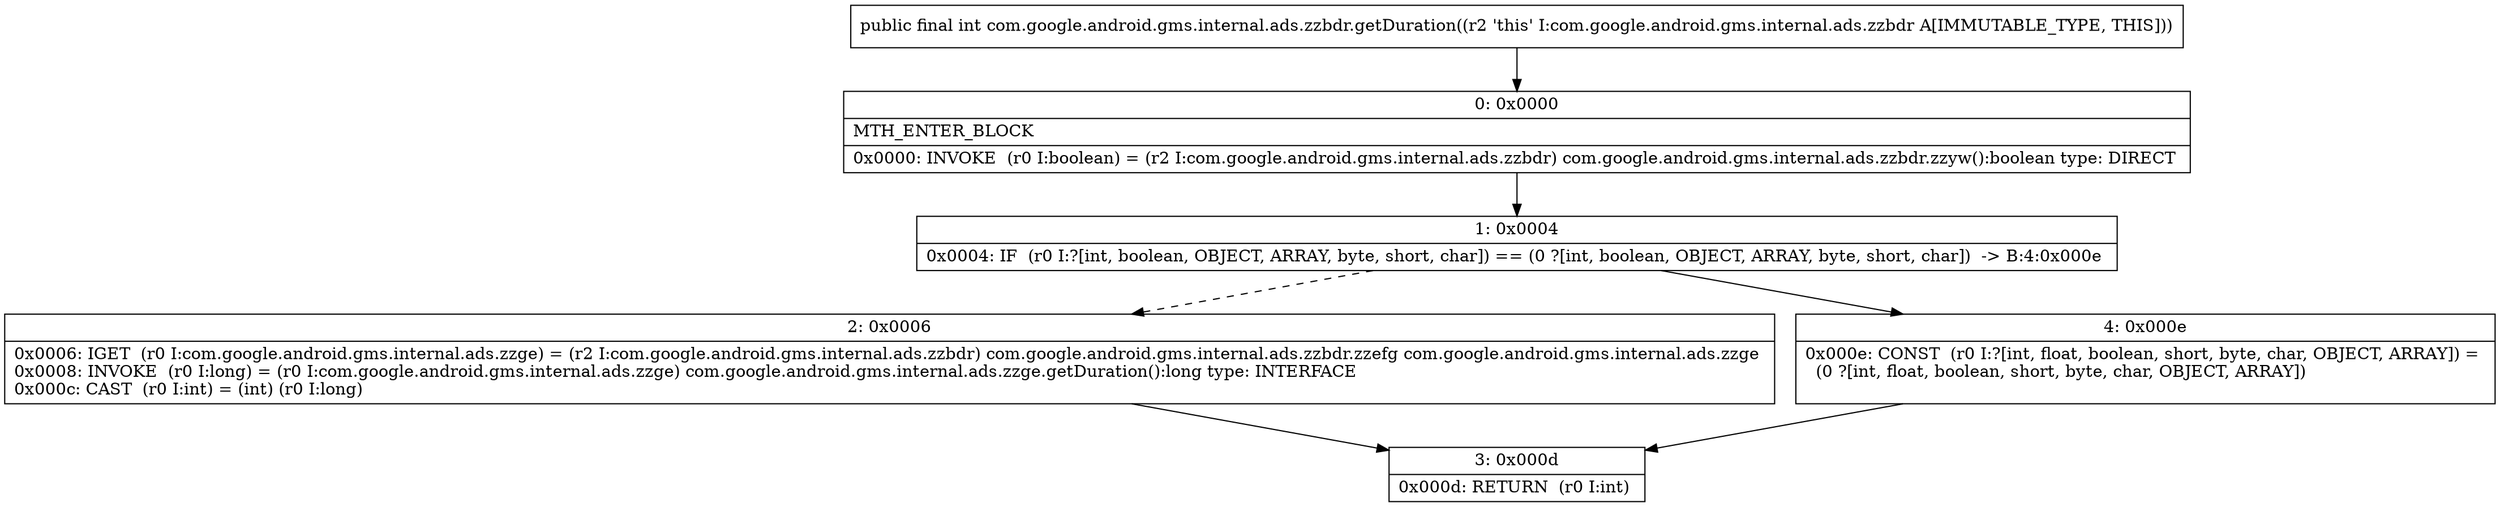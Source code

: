 digraph "CFG forcom.google.android.gms.internal.ads.zzbdr.getDuration()I" {
Node_0 [shape=record,label="{0\:\ 0x0000|MTH_ENTER_BLOCK\l|0x0000: INVOKE  (r0 I:boolean) = (r2 I:com.google.android.gms.internal.ads.zzbdr) com.google.android.gms.internal.ads.zzbdr.zzyw():boolean type: DIRECT \l}"];
Node_1 [shape=record,label="{1\:\ 0x0004|0x0004: IF  (r0 I:?[int, boolean, OBJECT, ARRAY, byte, short, char]) == (0 ?[int, boolean, OBJECT, ARRAY, byte, short, char])  \-\> B:4:0x000e \l}"];
Node_2 [shape=record,label="{2\:\ 0x0006|0x0006: IGET  (r0 I:com.google.android.gms.internal.ads.zzge) = (r2 I:com.google.android.gms.internal.ads.zzbdr) com.google.android.gms.internal.ads.zzbdr.zzefg com.google.android.gms.internal.ads.zzge \l0x0008: INVOKE  (r0 I:long) = (r0 I:com.google.android.gms.internal.ads.zzge) com.google.android.gms.internal.ads.zzge.getDuration():long type: INTERFACE \l0x000c: CAST  (r0 I:int) = (int) (r0 I:long) \l}"];
Node_3 [shape=record,label="{3\:\ 0x000d|0x000d: RETURN  (r0 I:int) \l}"];
Node_4 [shape=record,label="{4\:\ 0x000e|0x000e: CONST  (r0 I:?[int, float, boolean, short, byte, char, OBJECT, ARRAY]) = \l  (0 ?[int, float, boolean, short, byte, char, OBJECT, ARRAY])\l \l}"];
MethodNode[shape=record,label="{public final int com.google.android.gms.internal.ads.zzbdr.getDuration((r2 'this' I:com.google.android.gms.internal.ads.zzbdr A[IMMUTABLE_TYPE, THIS])) }"];
MethodNode -> Node_0;
Node_0 -> Node_1;
Node_1 -> Node_2[style=dashed];
Node_1 -> Node_4;
Node_2 -> Node_3;
Node_4 -> Node_3;
}

